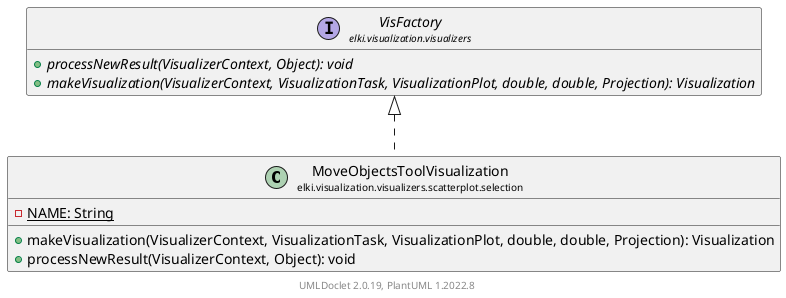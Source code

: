 @startuml
    remove .*\.(Instance|Par|Parameterizer|Factory)$
    set namespaceSeparator none
    hide empty fields
    hide empty methods

    class "<size:14>MoveObjectsToolVisualization\n<size:10>elki.visualization.visualizers.scatterplot.selection" as elki.visualization.visualizers.scatterplot.selection.MoveObjectsToolVisualization [[MoveObjectsToolVisualization.html]] {
        {static} -NAME: String
        +makeVisualization(VisualizerContext, VisualizationTask, VisualizationPlot, double, double, Projection): Visualization
        +processNewResult(VisualizerContext, Object): void
    }

    interface "<size:14>VisFactory\n<size:10>elki.visualization.visualizers" as elki.visualization.visualizers.VisFactory [[../../VisFactory.html]] {
        {abstract} +processNewResult(VisualizerContext, Object): void
        {abstract} +makeVisualization(VisualizerContext, VisualizationTask, VisualizationPlot, double, double, Projection): Visualization
    }
    class "<size:14>MoveObjectsToolVisualization.Instance\n<size:10>elki.visualization.visualizers.scatterplot.selection" as elki.visualization.visualizers.scatterplot.selection.MoveObjectsToolVisualization.Instance [[MoveObjectsToolVisualization.Instance.html]]

    elki.visualization.visualizers.VisFactory <|.. elki.visualization.visualizers.scatterplot.selection.MoveObjectsToolVisualization
    elki.visualization.visualizers.scatterplot.selection.MoveObjectsToolVisualization +-- elki.visualization.visualizers.scatterplot.selection.MoveObjectsToolVisualization.Instance

    center footer UMLDoclet 2.0.19, PlantUML 1.2022.8
@enduml
